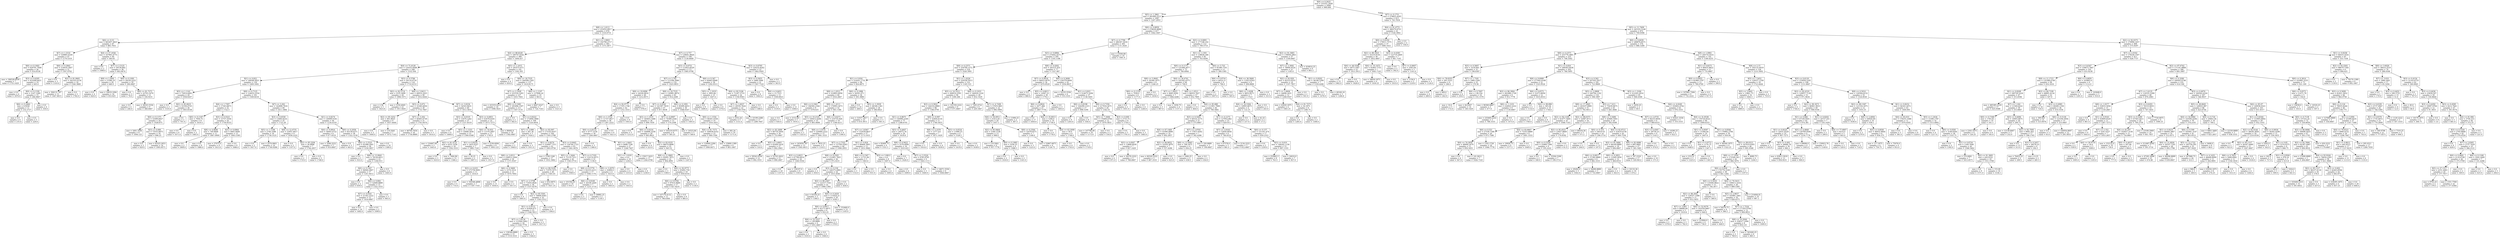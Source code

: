 digraph Tree {
node [shape=box] ;
0 [label="X[0] <= 0.2625\nmse = 333351.2928\nsamples = 2000\nvalue = 996.606"] ;
1 [label="X[5] <= 1.3961\nmse = 281069.2513\nsamples = 1087\nvalue = 1207.2953"] ;
0 -> 1 [labeldistance=2.5, labelangle=45, headlabel="True"] ;
2 [label="X[8] <= 1.4111\nmse = 255052.8917\nsamples = 670\nvalue = 1310.0731"] ;
1 -> 2 ;
3 [label="X[6] <= 0.53\nmse = 465407.3825\nsamples = 87\nvalue = 885.7931"] ;
2 -> 3 ;
4 [label="X[7] <= 1.5532\nmse = 530885.0149\nsamples = 47\nvalue = 1179.5319"] ;
3 -> 4 ;
5 [label="X[6] <= 0.1602\nmse = 629791.7648\nsamples = 26\nvalue = 914.6538"] ;
4 -> 5 ;
6 [label="mse = 196528.6939\nsamples = 7\nvalue = 1755.1429"] ;
5 -> 6 ;
7 [label="X[3] <= 0.6295\nmse = 433268.8421\nsamples = 19\nvalue = 605.0"] ;
5 -> 7 ;
8 [label="mse = 0.0\nsamples = 4\nvalue = 1876.0"] ;
7 -> 8 ;
9 [label="X[0] <= 0.1339\nmse = 3147.1289\nsamples = 15\nvalue = 266.0667"] ;
7 -> 9 ;
10 [label="X[6] <= 0.2842\nmse = 8.9256\nsamples = 11\nvalue = 232.2727"] ;
9 -> 10 ;
11 [label="mse = 0.0\nsamples = 6\nvalue = 235.0"] ;
10 -> 11 ;
12 [label="mse = 0.0\nsamples = 5\nvalue = 229.0"] ;
10 -> 12 ;
13 [label="mse = 0.0\nsamples = 4\nvalue = 359.0"] ;
9 -> 13 ;
14 [label="X[6] <= 0.2842\nmse = 214016.3447\nsamples = 21\nvalue = 1507.4762"] ;
4 -> 14 ;
15 [label="mse = 0.0\nsamples = 3\nvalue = 1310.0"] ;
14 -> 15 ;
16 [label="X[2] <= 81.9065\nmse = 242103.0154\nsamples = 18\nvalue = 1540.3889"] ;
14 -> 16 ;
17 [label="mse = 304131.787\nsamples = 13\nvalue = 1447.4615"] ;
16 -> 17 ;
18 [label="mse = 0.0\nsamples = 5\nvalue = 1782.0"] ;
16 -> 18 ;
19 [label="X[4] <= 57.1658\nmse = 167965.4775\nsamples = 40\nvalue = 540.65"] ;
3 -> 19 ;
20 [label="mse = 0.0\nsamples = 2\nvalue = 1998.0"] ;
19 -> 20 ;
21 [label="X[7] <= 2.5125\nmse = 59139.892\nsamples = 38\nvalue = 463.9474"] ;
19 -> 21 ;
22 [label="X[8] <= 1.0491\nmse = 15396.19\nsamples = 20\nvalue = 646.9"] ;
21 -> 22 ;
23 [label="mse = 0.0\nsamples = 4\nvalue = 620.0"] ;
22 -> 23 ;
24 [label="mse = 19019.1094\nsamples = 16\nvalue = 653.625"] ;
22 -> 24 ;
25 [label="X[0] <= 0.1091\nmse = 29230.2222\nsamples = 18\nvalue = 260.6667"] ;
21 -> 25 ;
26 [label="mse = 0.0\nsamples = 5\nvalue = 78.0"] ;
25 -> 26 ;
27 [label="X[4] <= 81.7273\nmse = 22703.1479\nsamples = 13\nvalue = 330.9231"] ;
25 -> 27 ;
28 [label="mse = 0.0\nsamples = 4\nvalue = 246.0"] ;
27 -> 28 ;
29 [label="mse = 28163.5556\nsamples = 9\nvalue = 368.6667"] ;
27 -> 29 ;
30 [label="X[1] <= 1.0003\nmse = 192790.2717\nsamples = 583\nvalue = 1373.3877"] ;
2 -> 30 ;
31 [label="X[4] <= 88.8228\nmse = 180747.6342\nsamples = 389\nvalue = 1494.437"] ;
30 -> 31 ;
32 [label="X[4] <= 71.6126\nmse = 124353.6048\nsamples = 248\nvalue = 1552.504"] ;
31 -> 32 ;
33 [label="X[1] <= 0.822\nmse = 148560.4021\nsamples = 130\nvalue = 1409.1692"] ;
32 -> 33 ;
34 [label="X[5] <= 1.1141\nmse = 75814.6492\nsamples = 29\nvalue = 1058.6207"] ;
33 -> 34 ;
35 [label="mse = 0.0\nsamples = 3\nvalue = 1535.0"] ;
34 -> 35 ;
36 [label="X[2] <= 85.8433\nmse = 55356.0725\nsamples = 26\nvalue = 1003.6538"] ;
34 -> 36 ;
37 [label="X[0] <= 0.1371\nmse = 51699.6927\nsamples = 24\nvalue = 1028.875"] ;
36 -> 37 ;
38 [label="mse = 1601.3594\nsamples = 8\nvalue = 1094.125"] ;
37 -> 38 ;
39 [label="X[3] <= 0.689\nmse = 73555.6875\nsamples = 16\nvalue = 996.25"] ;
37 -> 39 ;
40 [label="mse = 0.0\nsamples = 2\nvalue = 929.0"] ;
39 -> 40 ;
41 [label="mse = 83325.2653\nsamples = 14\nvalue = 1005.8571"] ;
39 -> 41 ;
42 [label="mse = 0.0\nsamples = 2\nvalue = 701.0"] ;
36 -> 42 ;
43 [label="X[8] <= 6.7125\nmse = 124033.2554\nsamples = 101\nvalue = 1509.8218"] ;
33 -> 43 ;
44 [label="X[4] <= 1.7397\nmse = 17343.6875\nsamples = 32\nvalue = 1722.5"] ;
43 -> 44 ;
45 [label="X[0] <= 0.1187\nmse = 7956.75\nsamples = 8\nvalue = 1619.5"] ;
44 -> 45 ;
46 [label="mse = 0.0\nsamples = 6\nvalue = 1671.0"] ;
45 -> 46 ;
47 [label="mse = 0.0\nsamples = 2\nvalue = 1465.0"] ;
45 -> 47 ;
48 [label="X[3] <= 0.5523\nmse = 15757.5556\nsamples = 24\nvalue = 1756.8333"] ;
44 -> 48 ;
49 [label="X[8] <= 4.8696\nmse = 749.9008\nsamples = 11\nvalue = 1867.0909"] ;
48 -> 49 ;
50 [label="mse = 0.0\nsamples = 2\nvalue = 1809.0"] ;
49 -> 50 ;
51 [label="mse = 0.0\nsamples = 9\nvalue = 1880.0"] ;
49 -> 51 ;
52 [label="X[3] <= 0.6964\nmse = 9465.9408\nsamples = 13\nvalue = 1663.5385"] ;
48 -> 52 ;
53 [label="mse = 27075.0\nsamples = 4\nvalue = 1613.0"] ;
52 -> 53 ;
54 [label="mse = 0.0\nsamples = 9\nvalue = 1686.0"] ;
52 -> 54 ;
55 [label="X[7] <= 3.202\nmse = 142806.7616\nsamples = 69\nvalue = 1411.1884"] ;
43 -> 55 ;
56 [label="X[3] <= 0.6558\nmse = 13406.9216\nsamples = 25\nvalue = 1722.28"] ;
55 -> 56 ;
57 [label="X[5] <= 1.1198\nmse = 2744.3398\nsamples = 16\nvalue = 1758.3125"] ;
56 -> 57 ;
58 [label="mse = 0.0\nsamples = 2\nvalue = 1817.0"] ;
57 -> 58 ;
59 [label="mse = 2574.0663\nsamples = 14\nvalue = 1749.9286"] ;
57 -> 59 ;
60 [label="X[8] <= 12.4735\nmse = 25951.0617\nsamples = 9\nvalue = 1658.2222"] ;
56 -> 60 ;
61 [label="mse = 0.0\nsamples = 2\nvalue = 1357.0"] ;
60 -> 61 ;
62 [label="X[2] <= 85.2204\nmse = 34.4898\nsamples = 7\nvalue = 1744.2857"] ;
60 -> 62 ;
63 [label="mse = 0.0\nsamples = 2\nvalue = 1735.0"] ;
62 -> 63 ;
64 [label="mse = 0.0\nsamples = 5\nvalue = 1748.0"] ;
62 -> 64 ;
65 [label="X[1] <= 0.8274\nmse = 130099.0181\nsamples = 44\nvalue = 1234.4318"] ;
55 -> 65 ;
66 [label="X[4] <= 9.0816\nmse = 56003.4722\nsamples = 6\nvalue = 677.8333"] ;
65 -> 66 ;
67 [label="mse = 3584.2222\nsamples = 3\nvalue = 910.6667"] ;
66 -> 67 ;
68 [label="mse = 0.0\nsamples = 3\nvalue = 445.0"] ;
66 -> 68 ;
69 [label="X[0] <= 0.2058\nmse = 85158.6371\nsamples = 38\nvalue = 1322.3158"] ;
65 -> 69 ;
70 [label="X[4] <= 5.5525\nmse = 83388.2041\nsamples = 28\nvalue = 1230.2857"] ;
69 -> 70 ;
71 [label="mse = 0.0\nsamples = 5\nvalue = 933.0"] ;
70 -> 71 ;
72 [label="X[8] <= 13.9941\nmse = 78126.6011\nsamples = 23\nvalue = 1294.913"] ;
70 -> 72 ;
73 [label="X[0] <= 0.1567\nmse = 94944.2907\nsamples = 17\nvalue = 1241.9412"] ;
72 -> 73 ;
74 [label="mse = 0.0\nsamples = 2\nvalue = 639.0"] ;
73 -> 74 ;
75 [label="X[6] <= 0.804\nmse = 52668.8889\nsamples = 15\nvalue = 1322.3333"] ;
73 -> 75 ;
76 [label="X[7] <= 4.0541\nmse = 21342.2222\nsamples = 12\nvalue = 1416.6667"] ;
75 -> 76 ;
77 [label="mse = 0.0\nsamples = 10\nvalue = 1482.0"] ;
76 -> 77 ;
78 [label="mse = 0.0\nsamples = 2\nvalue = 1090.0"] ;
76 -> 78 ;
79 [label="mse = 0.0\nsamples = 3\nvalue = 945.0"] ;
75 -> 79 ;
80 [label="mse = 0.0\nsamples = 6\nvalue = 1445.0"] ;
72 -> 80 ;
81 [label="mse = 0.0\nsamples = 10\nvalue = 1580.0"] ;
69 -> 81 ;
82 [label="X[3] <= 0.5796\nmse = 50114.9716\nsamples = 118\nvalue = 1710.4153"] ;
32 -> 82 ;
83 [label="X[2] <= 82.5714\nmse = 5535.3099\nsamples = 28\nvalue = 1896.1071"] ;
82 -> 83 ;
84 [label="mse = 2.56\nsamples = 5\nvalue = 1823.8"] ;
83 -> 84 ;
85 [label="mse = 5354.4045\nsamples = 23\nvalue = 1911.8261"] ;
83 -> 85 ;
86 [label="X[8] <= 3.9413\nmse = 49919.1625\nsamples = 90\nvalue = 1652.6444"] ;
82 -> 86 ;
87 [label="X[3] <= 0.672\nmse = 31040.4456\nsamples = 30\nvalue = 1732.7667"] ;
86 -> 87 ;
88 [label="X[2] <= 85.3252\nmse = 901.8025\nsamples = 9\nvalue = 1657.4444"] ;
87 -> 88 ;
89 [label="mse = 0.0\nsamples = 2\nvalue = 1604.0"] ;
88 -> 89 ;
90 [label="mse = 110.2041\nsamples = 7\nvalue = 1672.7143"] ;
88 -> 90 ;
91 [label="X[7] <= 3.202\nmse = 40483.4739\nsamples = 21\nvalue = 1765.0476"] ;
87 -> 91 ;
92 [label="mse = 46764.7654\nsamples = 18\nvalue = 1756.8889"] ;
91 -> 92 ;
93 [label="mse = 0.0\nsamples = 3\nvalue = 1814.0"] ;
91 -> 93 ;
94 [label="X[7] <= 3.0234\nmse = 54543.8431\nsamples = 60\nvalue = 1612.5833"] ;
86 -> 94 ;
95 [label="X[3] <= 0.6319\nmse = 33470.1262\nsamples = 27\nvalue = 1537.8519"] ;
94 -> 95 ;
96 [label="mse = 0.0\nsamples = 4\nvalue = 1408.0"] ;
95 -> 96 ;
97 [label="X[5] <= 1.1333\nmse = 35848.5936\nsamples = 23\nvalue = 1560.4348"] ;
95 -> 97 ;
98 [label="mse = 124467.84\nsamples = 5\nvalue = 1445.6"] ;
97 -> 98 ;
99 [label="X[2] <= 81.4723\nmse = 6551.5556\nsamples = 18\nvalue = 1592.3333"] ;
97 -> 99 ;
100 [label="mse = 0.0\nsamples = 3\nvalue = 1633.0"] ;
99 -> 100 ;
101 [label="mse = 7464.96\nsamples = 15\nvalue = 1584.2"] ;
99 -> 101 ;
102 [label="X[3] <= 0.6851\nmse = 63478.0165\nsamples = 33\nvalue = 1673.7273"] ;
94 -> 102 ;
103 [label="X[4] <= 74.932\nmse = 11570.2667\nsamples = 15\nvalue = 1783.0"] ;
102 -> 103 ;
104 [label="X[1] <= 0.8216\nmse = 2455.6327\nsamples = 7\nvalue = 1885.7143"] ;
103 -> 104 ;
105 [label="mse = 30.25\nsamples = 2\nvalue = 1807.5"] ;
104 -> 105 ;
106 [label="mse = 0.0\nsamples = 5\nvalue = 1917.0"] ;
104 -> 106 ;
107 [label="mse = 2236.6094\nsamples = 8\nvalue = 1693.125"] ;
103 -> 107 ;
108 [label="mse = 88492.0\nsamples = 18\nvalue = 1582.6667"] ;
102 -> 108 ;
109 [label="X[5] <= 1.1015\nmse = 263575.673\nsamples = 141\nvalue = 1392.305"] ;
31 -> 109 ;
110 [label="mse = 0.0\nsamples = 4\nvalue = 450.0"] ;
109 -> 110 ;
111 [label="X[8] <= 18.7535\nmse = 244589.1565\nsamples = 137\nvalue = 1419.8175"] ;
109 -> 111 ;
112 [label="X[7] <= 2.1928\nmse = 235318.1293\nsamples = 127\nvalue = 1455.7402"] ;
111 -> 112 ;
113 [label="mse = 433353.6211\nsamples = 16\nvalue = 1096.5625"] ;
112 -> 113 ;
114 [label="X[6] <= 0.1681\nmse = 185496.1597\nsamples = 111\nvalue = 1507.5135"] ;
112 -> 114 ;
115 [label="mse = 0.0\nsamples = 2\nvalue = 582.0"] ;
114 -> 115 ;
116 [label="X[1] <= 0.8222\nmse = 172894.3968\nsamples = 109\nvalue = 1524.4954"] ;
114 -> 116 ;
117 [label="X[7] <= 2.898\nmse = 261.36\nsamples = 5\nvalue = 1924.2"] ;
116 -> 117 ;
118 [label="mse = 0.0\nsamples = 2\nvalue = 1944.0"] ;
117 -> 118 ;
119 [label="mse = 0.0\nsamples = 3\nvalue = 1911.0"] ;
117 -> 119 ;
120 [label="X[2] <= 82.097\nmse = 173143.8357\nsamples = 104\nvalue = 1505.2788"] ;
116 -> 120 ;
121 [label="X[1] <= 0.8274\nmse = 216067.7311\nsamples = 41\nvalue = 1603.9756"] ;
120 -> 121 ;
122 [label="X[8] <= 2.6511\nmse = 236612.3264\nsamples = 24\nvalue = 1371.9167"] ;
121 -> 122 ;
123 [label="X[3] <= 0.619\nmse = 275756.9091\nsamples = 11\nvalue = 1014.0"] ;
122 -> 123 ;
124 [label="mse = 0.0\nsamples = 4\nvalue = 710.0"] ;
123 -> 124 ;
125 [label="mse = 350346.4898\nsamples = 7\nvalue = 1187.7143"] ;
123 -> 125 ;
126 [label="X[6] <= 0.5669\nmse = 3374.3314\nsamples = 13\nvalue = 1674.7692"] ;
122 -> 126 ;
127 [label="mse = 0.0\nsamples = 11\nvalue = 1650.0"] ;
126 -> 127 ;
128 [label="mse = 0.0\nsamples = 2\nvalue = 1811.0"] ;
126 -> 128 ;
129 [label="mse = 3708.1246\nsamples = 17\nvalue = 1931.5882"] ;
121 -> 129 ;
130 [label="X[3] <= 0.6445\nmse = 134744.1723\nsamples = 63\nvalue = 1441.0476"] ;
120 -> 130 ;
131 [label="X[5] <= 1.2444\nmse = 75110.7211\nsamples = 42\nvalue = 1583.5714"] ;
130 -> 131 ;
132 [label="X[2] <= 89.5229\nmse = 71970.1475\nsamples = 40\nvalue = 1565.45"] ;
131 -> 132 ;
133 [label="X[7] <= 2.5798\nmse = 71816.0826\nsamples = 36\nvalue = 1537.0278"] ;
132 -> 133 ;
134 [label="mse = 0.0\nsamples = 4\nvalue = 1805.0"] ;
133 -> 134 ;
135 [label="X[2] <= 85.5501\nmse = 70694.9365\nsamples = 32\nvalue = 1503.5312"] ;
133 -> 135 ;
136 [label="X[1] <= 0.9115\nmse = 91826.673\nsamples = 23\nvalue = 1546.3913"] ;
135 -> 136 ;
137 [label="X[7] <= 3.8134\nmse = 115564.5062\nsamples = 18\nvalue = 1526.7778"] ;
136 -> 137 ;
138 [label="mse = 138344.8889\nsamples = 15\nvalue = 1519.3333"] ;
137 -> 138 ;
139 [label="mse = 0.0\nsamples = 3\nvalue = 1564.0"] ;
137 -> 139 ;
140 [label="mse = 0.0\nsamples = 5\nvalue = 1617.0"] ;
136 -> 140 ;
141 [label="mse = 0.0\nsamples = 9\nvalue = 1394.0"] ;
135 -> 141 ;
142 [label="mse = 652.6875\nsamples = 4\nvalue = 1821.25"] ;
132 -> 142 ;
143 [label="mse = 0.0\nsamples = 2\nvalue = 1946.0"] ;
131 -> 143 ;
144 [label="X[7] <= 4.7193\nmse = 132132.8571\nsamples = 21\nvalue = 1156.0"] ;
130 -> 144 ;
145 [label="X[8] <= 9.5776\nmse = 92210.2215\nsamples = 17\nvalue = 1046.1176"] ;
144 -> 145 ;
146 [label="mse = 101592.81\nsamples = 10\nvalue = 916.3"] ;
145 -> 146 ;
147 [label="X[6] <= 0.8168\nmse = 20338.2449\nsamples = 7\nvalue = 1231.5714"] ;
145 -> 147 ;
148 [label="mse = 0.0\nsamples = 5\nvalue = 1272.0"] ;
147 -> 148 ;
149 [label="mse = 56882.25\nsamples = 2\nvalue = 1130.5"] ;
147 -> 149 ;
150 [label="X[8] <= 3.2079\nmse = 32400.0\nsamples = 4\nvalue = 1623.0"] ;
144 -> 150 ;
151 [label="mse = 0.0\nsamples = 2\nvalue = 1803.0"] ;
150 -> 151 ;
152 [label="mse = 0.0\nsamples = 2\nvalue = 1443.0"] ;
150 -> 152 ;
153 [label="X[6] <= 1.1197\nmse = 137808.24\nsamples = 10\nvalue = 963.6"] ;
111 -> 153 ;
154 [label="mse = 6647.6327\nsamples = 7\nvalue = 724.7143"] ;
153 -> 154 ;
155 [label="mse = 0.0\nsamples = 3\nvalue = 1521.0"] ;
153 -> 155 ;
156 [label="X[7] <= 4.757\nmse = 128641.8826\nsamples = 194\nvalue = 1130.6649"] ;
30 -> 156 ;
157 [label="X[3] <= 0.6751\nmse = 112923.8529\nsamples = 171\nvalue = 1085.9708"] ;
156 -> 157 ;
158 [label="X[7] <= 2.792\nmse = 112168.3946\nsamples = 132\nvalue = 1025.0833"] ;
157 -> 158 ;
159 [label="X[8] <= 19.0096\nmse = 24226.0816\nsamples = 49\nvalue = 1212.8571"] ;
158 -> 159 ;
160 [label="X[4] <= 92.9775\nmse = 17355.1746\nsamples = 42\nvalue = 1252.3333"] ;
159 -> 160 ;
161 [label="X[6] <= 1.1554\nmse = 11727.0617\nsamples = 36\nvalue = 1287.2222"] ;
160 -> 161 ;
162 [label="X[6] <= 0.8116\nmse = 9777.3156\nsamples = 30\nvalue = 1260.4667"] ;
161 -> 162 ;
163 [label="mse = 0.0\nsamples = 3\nvalue = 1366.0"] ;
162 -> 163 ;
164 [label="X[1] <= 1.0443\nmse = 9488.7106\nsamples = 27\nvalue = 1248.7407"] ;
162 -> 164 ;
165 [label="X[1] <= 1.0193\nmse = 6.0\nsamples = 10\nvalue = 1256.0"] ;
164 -> 165 ;
166 [label="mse = 0.0\nsamples = 4\nvalue = 1253.0"] ;
165 -> 166 ;
167 [label="mse = 0.0\nsamples = 6\nvalue = 1258.0"] ;
165 -> 167 ;
168 [label="mse = 15017.5433\nsamples = 17\nvalue = 1244.4706"] ;
164 -> 168 ;
169 [label="mse = 0.0\nsamples = 6\nvalue = 1421.0"] ;
161 -> 169 ;
170 [label="mse = 0.0\nsamples = 6\nvalue = 1043.0"] ;
160 -> 170 ;
171 [label="mse = 0.0\nsamples = 7\nvalue = 976.0"] ;
159 -> 171 ;
172 [label="X[8] <= 18.7535\nmse = 130981.8874\nsamples = 83\nvalue = 914.2289"] ;
158 -> 172 ;
173 [label="X[7] <= 4.0541\nmse = 141587.7619\nsamples = 47\nvalue = 811.0638"] ;
172 -> 173 ;
174 [label="X[5] <= 1.1019\nmse = 140403.1488\nsamples = 34\nvalue = 899.7059"] ;
173 -> 174 ;
175 [label="mse = 0.0\nsamples = 5\nvalue = 1212.0"] ;
174 -> 175 ;
176 [label="X[6] <= 0.6216\nmse = 144896.3258\nsamples = 29\nvalue = 845.8621"] ;
174 -> 176 ;
177 [label="mse = 0.0\nsamples = 4\nvalue = 223.0"] ;
176 -> 177 ;
178 [label="X[2] <= 83.0335\nmse = 96074.8896\nsamples = 25\nvalue = 945.52"] ;
176 -> 178 ;
179 [label="X[8] <= 11.9965\nmse = 95091.7872\nsamples = 22\nvalue = 904.4091"] ;
178 -> 179 ;
180 [label="mse = 0.0\nsamples = 3\nvalue = 1188.0"] ;
179 -> 180 ;
181 [label="X[4] <= 92.9775\nmse = 95402.759\nsamples = 19\nvalue = 859.6316"] ;
179 -> 181 ;
182 [label="X[6] <= 0.9784\nmse = 97014.9689\nsamples = 17\nvalue = 827.8235"] ;
181 -> 182 ;
183 [label="mse = 147176.4132\nsamples = 11\nvalue = 796.6364"] ;
182 -> 183 ;
184 [label="mse = 0.0\nsamples = 6\nvalue = 885.0"] ;
182 -> 184 ;
185 [label="mse = 0.0\nsamples = 2\nvalue = 1130.0"] ;
181 -> 185 ;
186 [label="mse = 0.0\nsamples = 3\nvalue = 1247.0"] ;
178 -> 186 ;
187 [label="X[7] <= 4.6997\nmse = 70389.2544\nsamples = 13\nvalue = 579.2308"] ;
173 -> 187 ;
188 [label="mse = 105210.9375\nsamples = 8\nvalue = 585.25"] ;
187 -> 188 ;
189 [label="mse = 14523.84\nsamples = 5\nvalue = 569.6"] ;
187 -> 189 ;
190 [label="X[0] <= 0.1091\nmse = 85099.4653\nsamples = 36\nvalue = 1048.9167"] ;
172 -> 190 ;
191 [label="mse = 0.0\nsamples = 3\nvalue = 1405.0"] ;
190 -> 191 ;
192 [label="X[6] <= 1.1554\nmse = 80261.0358\nsamples = 33\nvalue = 1016.5455"] ;
190 -> 192 ;
193 [label="X[4] <= 81.7273\nmse = 100036.6352\nsamples = 23\nvalue = 949.1304"] ;
192 -> 193 ;
194 [label="mse = 116064.2284\nsamples = 17\nvalue = 1000.6471"] ;
193 -> 194 ;
195 [label="mse = 25800.1389\nsamples = 6\nvalue = 803.1667"] ;
193 -> 195 ;
196 [label="mse = 282.24\nsamples = 10\nvalue = 1171.6"] ;
192 -> 196 ;
197 [label="X[6] <= 0.347\nmse = 60463.8948\nsamples = 39\nvalue = 1292.0513"] ;
157 -> 197 ;
198 [label="X[5] <= 1.1019\nmse = 3993.84\nsamples = 15\nvalue = 1447.4"] ;
197 -> 198 ;
199 [label="mse = 0.0\nsamples = 9\nvalue = 1499.0"] ;
198 -> 199 ;
200 [label="mse = 0.0\nsamples = 6\nvalue = 1370.0"] ;
198 -> 200 ;
201 [label="X[4] <= 82.5106\nmse = 71247.3733\nsamples = 24\nvalue = 1194.9583"] ;
197 -> 201 ;
202 [label="X[7] <= 1.6037\nmse = 29550.7624\nsamples = 22\nvalue = 1258.3182"] ;
201 -> 202 ;
203 [label="mse = 2352.24\nsamples = 5\nvalue = 1151.4"] ;
202 -> 203 ;
204 [label="mse = 33199.2388\nsamples = 17\nvalue = 1289.7647"] ;
202 -> 204 ;
205 [label="mse = 0.0\nsamples = 2\nvalue = 498.0"] ;
201 -> 205 ;
206 [label="X[3] <= 0.6795\nmse = 120232.8242\nsamples = 23\nvalue = 1462.9565"] ;
156 -> 206 ;
207 [label="X[3] <= 0.5655\nmse = 5480.3946\nsamples = 21\nvalue = 1567.7143"] ;
206 -> 207 ;
208 [label="mse = 0.0\nsamples = 8\nvalue = 1662.0"] ;
207 -> 208 ;
209 [label="X[6] <= 0.6451\nmse = 15.7515\nsamples = 13\nvalue = 1509.6923"] ;
207 -> 209 ;
210 [label="mse = 0.0\nsamples = 2\nvalue = 1519.0"] ;
209 -> 210 ;
211 [label="mse = 0.0\nsamples = 11\nvalue = 1508.0"] ;
209 -> 211 ;
212 [label="mse = 0.0\nsamples = 2\nvalue = 363.0"] ;
206 -> 212 ;
213 [label="X[6] <= 0.8859\nmse = 278628.4898\nsamples = 417\nvalue = 1042.1607"] ;
1 -> 213 ;
214 [label="X[7] <= 4.7796\nmse = 286347.5018\nsamples = 305\nvalue = 1131.2426"] ;
213 -> 214 ;
215 [label="X[3] <= 0.6884\nmse = 274442.4571\nsamples = 295\nvalue = 1105.1186"] ;
214 -> 215 ;
216 [label="X[8] <= 4.2571\nmse = 254700.1572\nsamples = 218\nvalue = 1026.3991"] ;
215 -> 216 ;
217 [label="X[1] <= 0.824\nmse = 214201.1732\nsamples = 96\nvalue = 824.6875"] ;
216 -> 217 ;
218 [label="X[8] <= 1.0511\nmse = 210893.6956\nsamples = 60\nvalue = 1016.2667"] ;
217 -> 218 ;
219 [label="X[6] <= 0.1943\nmse = 184582.2344\nsamples = 8\nvalue = 1478.625"] ;
218 -> 219 ;
220 [label="mse = 0.0\nsamples = 3\nvalue = 926.0"] ;
219 -> 220 ;
221 [label="mse = 2152.96\nsamples = 5\nvalue = 1810.2"] ;
219 -> 221 ;
222 [label="X[8] <= 1.4111\nmse = 176993.3473\nsamples = 52\nvalue = 945.1346"] ;
218 -> 222 ;
223 [label="X[5] <= 10.2145\nmse = 100412.4206\nsamples = 33\nvalue = 805.0606"] ;
222 -> 223 ;
224 [label="X[2] <= 82.2699\nmse = 80716.5956\nsamples = 30\nvalue = 753.0667"] ;
223 -> 224 ;
225 [label="mse = 0.0\nsamples = 3\nvalue = 310.0"] ;
224 -> 225 ;
226 [label="X[5] <= 2.4003\nmse = 65449.5418\nsamples = 27\nvalue = 802.2963"] ;
224 -> 226 ;
227 [label="mse = 59542.0556\nsamples = 12\nvalue = 692.3333"] ;
226 -> 227 ;
228 [label="mse = 52763.2622\nsamples = 15\nvalue = 890.2667"] ;
226 -> 228 ;
229 [label="mse = 0.0\nsamples = 3\nvalue = 1325.0"] ;
223 -> 229 ;
230 [label="X[6] <= 0.6271\nmse = 216735.928\nsamples = 19\nvalue = 1188.4211"] ;
222 -> 230 ;
231 [label="X[8] <= 3.3576\nmse = 220060.2222\nsamples = 15\nvalue = 1081.3333"] ;
230 -> 231 ;
232 [label="mse = 243059.787\nsamples = 13\nvalue = 1045.4615"] ;
231 -> 232 ;
233 [label="mse = 7832.25\nsamples = 2\nvalue = 1314.5"] ;
231 -> 233 ;
234 [label="mse = 0.0\nsamples = 4\nvalue = 1590.0"] ;
230 -> 234 ;
235 [label="X[6] <= 0.1886\nmse = 56591.071\nsamples = 36\nvalue = 505.3889"] ;
217 -> 235 ;
236 [label="mse = 0.0\nsamples = 10\nvalue = 268.0"] ;
235 -> 236 ;
237 [label="X[5] <= 3.3939\nmse = 48346.1361\nsamples = 26\nvalue = 596.6923"] ;
235 -> 237 ;
238 [label="mse = 51937.2817\nsamples = 23\nvalue = 614.3913"] ;
237 -> 238 ;
239 [label="mse = 0.0\nsamples = 3\nvalue = 461.0"] ;
237 -> 239 ;
240 [label="X[1] <= 1.0226\nmse = 229358.5013\nsamples = 122\nvalue = 1185.123"] ;
216 -> 240 ;
241 [label="X[5] <= 14.3312\nmse = 206014.2591\nsamples = 94\nvalue = 1290.266"] ;
240 -> 241 ;
242 [label="X[3] <= 0.5822\nmse = 164332.6869\nsamples = 88\nvalue = 1346.0795"] ;
241 -> 242 ;
243 [label="X[1] <= 0.8675\nmse = 156996.2169\nsamples = 77\nvalue = 1288.8701"] ;
242 -> 243 ;
244 [label="X[7] <= 3.8367\nmse = 152039.8837\nsamples = 57\nvalue = 1173.1053"] ;
243 -> 244 ;
245 [label="X[7] <= 2.7322\nmse = 137505.0263\nsamples = 44\nvalue = 1090.2955"] ;
244 -> 245 ;
246 [label="X[3] <= 0.4815\nmse = 67796.6914\nsamples = 18\nvalue = 1260.5556"] ;
245 -> 246 ;
247 [label="mse = 0.0\nsamples = 10\nvalue = 1337.0"] ;
246 -> 247 ;
248 [label="mse = 136107.0\nsamples = 8\nvalue = 1165.0"] ;
246 -> 248 ;
249 [label="X[8] <= 8.2505\nmse = 151801.7825\nsamples = 26\nvalue = 972.4231"] ;
245 -> 249 ;
250 [label="mse = 0.0\nsamples = 2\nvalue = 456.0"] ;
249 -> 250 ;
251 [label="X[3] <= 0.536\nmse = 140375.4983\nsamples = 24\nvalue = 1015.4583"] ;
249 -> 251 ;
252 [label="X[2] <= 80.2567\nmse = 122317.7541\nsamples = 22\nvalue = 1066.1364"] ;
251 -> 252 ;
253 [label="mse = 93330.25\nsamples = 2\nvalue = 1364.5"] ;
252 -> 253 ;
254 [label="X[0] <= 0.2429\nmse = 115424.21\nsamples = 20\nvalue = 1036.3"] ;
252 -> 254 ;
255 [label="X[6] <= 0.6917\nmse = 42171.6875\nsamples = 8\nvalue = 933.25"] ;
254 -> 255 ;
256 [label="X[4] <= 52.3327\nmse = 138.8889\nsamples = 6\nvalue = 1051.6667"] ;
255 -> 256 ;
257 [label="mse = 0.0\nsamples = 2\nvalue = 1035.0"] ;
256 -> 257 ;
258 [label="mse = 0.0\nsamples = 4\nvalue = 1060.0"] ;
256 -> 258 ;
259 [label="mse = 0.0\nsamples = 2\nvalue = 578.0"] ;
255 -> 259 ;
260 [label="mse = 152460.0\nsamples = 12\nvalue = 1105.0"] ;
254 -> 260 ;
261 [label="mse = 0.0\nsamples = 2\nvalue = 458.0"] ;
251 -> 261 ;
262 [label="X[1] <= 0.824\nmse = 99468.3905\nsamples = 13\nvalue = 1453.3846"] ;
244 -> 262 ;
263 [label="X[0] <= 0.1567\nmse = 11721.84\nsamples = 5\nvalue = 1063.6"] ;
262 -> 263 ;
264 [label="mse = 0.0\nsamples = 3\nvalue = 1152.0"] ;
263 -> 264 ;
265 [label="mse = 0.0\nsamples = 2\nvalue = 931.0"] ;
263 -> 265 ;
266 [label="X[5] <= 3.9812\nmse = 4.0\nsamples = 8\nvalue = 1697.0"] ;
262 -> 266 ;
267 [label="mse = 0.0\nsamples = 4\nvalue = 1695.0"] ;
266 -> 267 ;
268 [label="mse = 0.0\nsamples = 4\nvalue = 1699.0"] ;
266 -> 268 ;
269 [label="X[3] <= 0.4407\nmse = 24073.76\nsamples = 20\nvalue = 1618.8"] ;
243 -> 269 ;
270 [label="mse = 92400.75\nsamples = 4\nvalue = 1551.5"] ;
269 -> 270 ;
271 [label="X[8] <= 6.9422\nmse = 5576.6094\nsamples = 16\nvalue = 1635.625"] ;
269 -> 271 ;
272 [label="mse = 0.0\nsamples = 7\nvalue = 1626.0"] ;
271 -> 272 ;
273 [label="X[7] <= 3.5524\nmse = 9785.8765\nsamples = 9\nvalue = 1643.1111"] ;
271 -> 273 ;
274 [label="mse = 0.0\nsamples = 3\nvalue = 1640.0"] ;
273 -> 274 ;
275 [label="mse = 14671.5556\nsamples = 6\nvalue = 1644.6667"] ;
273 -> 275 ;
276 [label="X[8] <= 8.997\nmse = 32404.6116\nsamples = 11\nvalue = 1746.5455"] ;
242 -> 276 ;
277 [label="X[8] <= 5.3379\nmse = 1377.551\nsamples = 7\nvalue = 1871.1429"] ;
276 -> 277 ;
278 [label="mse = 0.0\nsamples = 3\nvalue = 1914.0"] ;
277 -> 278 ;
279 [label="mse = 0.0\nsamples = 4\nvalue = 1839.0"] ;
277 -> 279 ;
280 [label="X[3] <= 0.6524\nmse = 11990.25\nsamples = 4\nvalue = 1528.5"] ;
276 -> 280 ;
281 [label="mse = 0.0\nsamples = 2\nvalue = 1419.0"] ;
280 -> 281 ;
282 [label="mse = 0.0\nsamples = 2\nvalue = 1638.0"] ;
280 -> 282 ;
283 [label="mse = 101550.2222\nsamples = 6\nvalue = 471.6667"] ;
241 -> 283 ;
284 [label="X[6] <= 0.1033\nmse = 146020.1224\nsamples = 28\nvalue = 832.1429"] ;
240 -> 284 ;
285 [label="mse = 7283.4722\nsamples = 6\nvalue = 229.1667"] ;
284 -> 285 ;
286 [label="X[7] <= 4.7208\nmse = 57655.969\nsamples = 22\nvalue = 996.5909"] ;
284 -> 286 ;
287 [label="X[4] <= 56.0911\nmse = 21413.45\nsamples = 20\nvalue = 1057.5"] ;
286 -> 287 ;
288 [label="X[2] <= 85.9464\nmse = 5340.1538\nsamples = 13\nvalue = 998.0"] ;
287 -> 288 ;
289 [label="mse = 119.5062\nsamples = 9\nvalue = 957.7778"] ;
288 -> 289 ;
290 [label="X[0] <= 0.1885\nmse = 5256.25\nsamples = 4\nvalue = 1088.5"] ;
288 -> 290 ;
291 [label="mse = 0.0\nsamples = 2\nvalue = 1016.0"] ;
290 -> 291 ;
292 [label="mse = 0.0\nsamples = 2\nvalue = 1161.0"] ;
290 -> 292 ;
293 [label="X[8] <= 6.2564\nmse = 32478.8571\nsamples = 7\nvalue = 1168.0"] ;
287 -> 293 ;
294 [label="mse = 0.0\nsamples = 3\nvalue = 1223.0"] ;
293 -> 294 ;
295 [label="mse = 52867.6875\nsamples = 4\nvalue = 1126.75"] ;
293 -> 295 ;
296 [label="mse = 11990.25\nsamples = 2\nvalue = 387.5"] ;
286 -> 296 ;
297 [label="X[8] <= 4.4262\nmse = 263121.831\nsamples = 77\nvalue = 1327.987"] ;
215 -> 297 ;
298 [label="X[7] <= 0.9018\nmse = 94023.0078\nsamples = 34\nvalue = 1670.8529"] ;
297 -> 298 ;
299 [label="mse = 0.0\nsamples = 4\nvalue = 880.0"] ;
298 -> 299 ;
300 [label="X[5] <= 4.6613\nmse = 12047.21\nsamples = 30\nvalue = 1776.3"] ;
298 -> 300 ;
301 [label="X[6] <= 0.0824\nmse = 3477.284\nsamples = 27\nvalue = 1807.7778"] ;
300 -> 301 ;
302 [label="mse = 0.0\nsamples = 17\nvalue = 1850.0"] ;
301 -> 302 ;
303 [label="X[4] <= 35.8013\nmse = 1206.0\nsamples = 10\nvalue = 1736.0"] ;
301 -> 303 ;
304 [label="mse = 0.0\nsamples = 4\nvalue = 1778.0"] ;
303 -> 304 ;
305 [label="X[4] <= 63.2008\nmse = 50.0\nsamples = 6\nvalue = 1708.0"] ;
303 -> 305 ;
306 [label="mse = 0.0\nsamples = 4\nvalue = 1703.0"] ;
305 -> 306 ;
307 [label="mse = 0.0\nsamples = 2\nvalue = 1718.0"] ;
305 -> 307 ;
308 [label="mse = 0.0\nsamples = 3\nvalue = 1493.0"] ;
300 -> 308 ;
309 [label="X[6] <= 0.3699\nmse = 230378.8004\nsamples = 43\nvalue = 1056.8837"] ;
297 -> 309 ;
310 [label="mse = 32535.5556\nsamples = 6\nvalue = 553.3333"] ;
309 -> 310 ;
311 [label="X[1] <= 0.823\nmse = 214675.3294\nsamples = 37\nvalue = 1138.5405"] ;
309 -> 311 ;
312 [label="X[6] <= 0.8198\nmse = 104290.1315\nsamples = 17\nvalue = 898.5294"] ;
311 -> 312 ;
313 [label="mse = 0.0\nsamples = 9\nvalue = 1203.0"] ;
312 -> 313 ;
314 [label="mse = 0.0\nsamples = 8\nvalue = 556.0"] ;
312 -> 314 ;
315 [label="X[6] <= 0.7356\nmse = 217918.3475\nsamples = 20\nvalue = 1342.55"] ;
311 -> 315 ;
316 [label="X[5] <= 7.3406\nmse = 176460.0764\nsamples = 12\nvalue = 1070.5833"] ;
315 -> 316 ;
317 [label="mse = 147706.09\nsamples = 10\nvalue = 1173.9"] ;
316 -> 317 ;
318 [label="mse = 0.0\nsamples = 2\nvalue = 554.0"] ;
316 -> 318 ;
319 [label="X[3] <= 0.695\nmse = 2733.75\nsamples = 8\nvalue = 1750.5"] ;
315 -> 319 ;
320 [label="mse = 0.0\nsamples = 5\nvalue = 1791.0"] ;
319 -> 320 ;
321 [label="mse = 0.0\nsamples = 3\nvalue = 1683.0"] ;
319 -> 321 ;
322 [label="mse = 23500.89\nsamples = 10\nvalue = 1901.9"] ;
214 -> 322 ;
323 [label="X[3] <= 0.6891\nmse = 177148.102\nsamples = 112\nvalue = 799.5714"] ;
213 -> 323 ;
324 [label="X[1] <= 1.1301\nmse = 138628.348\nsamples = 85\nvalue = 703.9294"] ;
323 -> 324 ;
325 [label="X[0] <= 0.1175\nmse = 125368.2677\nsamples = 72\nvalue = 760.6944"] ;
324 -> 325 ;
326 [label="X[8] <= 5.9045\nmse = 20340.1875\nsamples = 8\nvalue = 1246.25"] ;
325 -> 326 ;
327 [label="X[0] <= 0.1154\nmse = 7938.0\nsamples = 6\nvalue = 1177.0"] ;
326 -> 327 ;
328 [label="mse = 0.0\nsamples = 2\nvalue = 1051.0"] ;
327 -> 328 ;
329 [label="mse = 0.0\nsamples = 4\nvalue = 1240.0"] ;
327 -> 329 ;
330 [label="mse = 0.0\nsamples = 2\nvalue = 1454.0"] ;
326 -> 330 ;
331 [label="X[4] <= 34.4741\nmse = 105342.4375\nsamples = 64\nvalue = 700.0"] ;
325 -> 331 ;
332 [label="X[7] <= 1.8915\nmse = 8065.9592\nsamples = 7\nvalue = 1084.4286"] ;
331 -> 332 ;
333 [label="mse = 0.0\nsamples = 3\nvalue = 987.0"] ;
332 -> 333 ;
334 [label="mse = 1656.75\nsamples = 4\nvalue = 1157.5"] ;
332 -> 334 ;
335 [label="X[8] <= 1.0511\nmse = 96910.7627\nsamples = 57\nvalue = 652.7895"] ;
331 -> 335 ;
336 [label="mse = 0.0\nsamples = 13\nvalue = 464.0"] ;
335 -> 336 ;
337 [label="X[4] <= 85.888\nmse = 111901.7908\nsamples = 44\nvalue = 708.5682"] ;
335 -> 337 ;
338 [label="X[3] <= 0.5445\nmse = 60532.3175\nsamples = 21\nvalue = 575.6667"] ;
337 -> 338 ;
339 [label="X[4] <= 67.1469\nmse = 41090.4898\nsamples = 14\nvalue = 692.2857"] ;
338 -> 339 ;
340 [label="X[3] <= 0.4567\nmse = 13868.6939\nsamples = 7\nvalue = 827.1429"] ;
339 -> 340 ;
341 [label="mse = 0.0\nsamples = 4\nvalue = 871.0"] ;
340 -> 341 ;
342 [label="mse = 26376.2222\nsamples = 3\nvalue = 768.6667"] ;
340 -> 342 ;
343 [label="X[2] <= 84.8052\nmse = 31939.3878\nsamples = 7\nvalue = 557.4286"] ;
339 -> 343 ;
344 [label="mse = 60320.2222\nsamples = 3\nvalue = 467.3333"] ;
343 -> 344 ;
345 [label="mse = 0.0\nsamples = 4\nvalue = 625.0"] ;
343 -> 345 ;
346 [label="X[7] <= 2.9705\nmse = 17815.9592\nsamples = 7\nvalue = 342.4286"] ;
338 -> 346 ;
347 [label="X[8] <= 11.6945\nmse = 708.1875\nsamples = 4\nvalue = 456.25"] ;
346 -> 347 ;
348 [label="mse = 1406.25\nsamples = 2\nvalue = 458.5"] ;
347 -> 348 ;
349 [label="mse = 0.0\nsamples = 2\nvalue = 454.0"] ;
347 -> 349 ;
350 [label="mse = 320.8889\nsamples = 3\nvalue = 190.6667"] ;
346 -> 350 ;
351 [label="X[7] <= 4.1275\nmse = 127952.862\nsamples = 23\nvalue = 829.913"] ;
337 -> 351 ;
352 [label="X[7] <= 3.0163\nmse = 52856.8056\nsamples = 6\nvalue = 746.8333"] ;
351 -> 352 ;
353 [label="mse = 67578.0\nsamples = 3\nvalue = 881.0"] ;
352 -> 353 ;
354 [label="mse = 2134.2222\nsamples = 3\nvalue = 612.6667"] ;
352 -> 354 ;
355 [label="X[0] <= 0.157\nmse = 151161.474\nsamples = 17\nvalue = 859.2353"] ;
351 -> 355 ;
356 [label="mse = 0.0\nsamples = 2\nvalue = 1250.0"] ;
355 -> 356 ;
357 [label="X[3] <= 0.619\nmse = 148242.1156\nsamples = 15\nvalue = 807.1333"] ;
355 -> 357 ;
358 [label="mse = 252865.5\nsamples = 8\nvalue = 763.5"] ;
357 -> 358 ;
359 [label="mse = 24010.0\nsamples = 7\nvalue = 857.0"] ;
357 -> 359 ;
360 [label="X[4] <= 5.732\nmse = 95380.7101\nsamples = 13\nvalue = 389.5385"] ;
324 -> 360 ;
361 [label="X[6] <= 0.9716\nmse = 44521.0\nsamples = 4\nvalue = 796.0"] ;
360 -> 361 ;
362 [label="mse = 0.0\nsamples = 2\nvalue = 1007.0"] ;
361 -> 362 ;
363 [label="mse = 0.0\nsamples = 2\nvalue = 585.0"] ;
361 -> 363 ;
364 [label="X[4] <= 38.5849\nmse = 11923.6543\nsamples = 9\nvalue = 208.8889"] ;
360 -> 364 ;
365 [label="X[6] <= 1.6208\nmse = 9852.8571\nsamples = 7\nvalue = 174.0"] ;
364 -> 365 ;
366 [label="X[4] <= 16.5304\nmse = 10993.6875\nsamples = 4\nvalue = 122.25"] ;
365 -> 366 ;
367 [label="mse = 0.0\nsamples = 2\nvalue = 227.0"] ;
366 -> 367 ;
368 [label="mse = 42.25\nsamples = 2\nvalue = 17.5"] ;
366 -> 368 ;
369 [label="mse = 0.0\nsamples = 3\nvalue = 243.0"] ;
365 -> 369 ;
370 [label="mse = 0.0\nsamples = 2\nvalue = 331.0"] ;
364 -> 370 ;
371 [label="X[2] <= 91.3683\nmse = 178958.2963\nsamples = 27\nvalue = 1100.6667"] ;
323 -> 371 ;
372 [label="X[7] <= 3.3092\nmse = 78994.9524\nsamples = 21\nvalue = 1185.0"] ;
371 -> 372 ;
373 [label="X[2] <= 83.929\nmse = 82533.0255\nsamples = 14\nvalue = 1107.7857"] ;
372 -> 373 ;
374 [label="X[7] <= 1.6604\nmse = 24696.2431\nsamples = 12\nvalue = 1208.9167"] ;
373 -> 374 ;
375 [label="mse = 43020.1875\nsamples = 4\nvalue = 1065.25"] ;
374 -> 375 ;
376 [label="X[4] <= 81.7273\nmse = 54.1875\nsamples = 8\nvalue = 1280.75"] ;
374 -> 376 ;
377 [label="mse = 0.0\nsamples = 6\nvalue = 1285.0"] ;
376 -> 377 ;
378 [label="mse = 0.0\nsamples = 2\nvalue = 1268.0"] ;
376 -> 378 ;
379 [label="mse = 0.0\nsamples = 2\nvalue = 501.0"] ;
373 -> 379 ;
380 [label="X[1] <= 0.8202\nmse = 36146.5306\nsamples = 7\nvalue = 1339.4286"] ;
372 -> 380 ;
381 [label="mse = 0.0\nsamples = 2\nvalue = 1476.0"] ;
380 -> 381 ;
382 [label="mse = 40160.16\nsamples = 5\nvalue = 1284.8"] ;
380 -> 382 ;
383 [label="mse = 416814.25\nsamples = 6\nvalue = 805.5"] ;
371 -> 383 ;
384 [label="X[7] <= 0.1751\nmse = 279825.4205\nsamples = 913\nvalue = 745.7634"] ;
0 -> 384 [labeldistance=2.5, labelangle=-45, headlabel="False"] ;
385 [label="X[4] <= 91.4772\nmse = 380270.8721\nsamples = 41\nvalue = 1526.3902"] ;
384 -> 385 ;
386 [label="X[0] <= 0.6192\nmse = 179011.7575\nsamples = 37\nvalue = 1680.1622"] ;
385 -> 386 ;
387 [label="X[2] <= 80.3925\nmse = 35219.9156\nsamples = 30\nvalue = 1852.4667"] ;
386 -> 387 ;
388 [label="X[4] <= 40.5548\nmse = 4073.1947\nsamples = 23\nvalue = 1915.3913"] ;
387 -> 388 ;
389 [label="mse = 0.0\nsamples = 15\nvalue = 1962.0"] ;
388 -> 389 ;
390 [label="mse = 0.0\nsamples = 8\nvalue = 1828.0"] ;
388 -> 390 ;
391 [label="X[4] <= 35.1073\nmse = 81802.7755\nsamples = 7\nvalue = 1645.7143"] ;
387 -> 391 ;
392 [label="mse = 34830.1875\nsamples = 4\nvalue = 1430.25"] ;
391 -> 392 ;
393 [label="mse = 0.0\nsamples = 3\nvalue = 1933.0"] ;
391 -> 393 ;
394 [label="X[3] <= 0.4383\nmse = 122719.3469\nsamples = 7\nvalue = 941.7143"] ;
386 -> 394 ;
395 [label="mse = 0.0\nsamples = 2\nvalue = 392.0"] ;
394 -> 395 ;
396 [label="X[7] <= 0.0607\nmse = 2583.04\nsamples = 5\nvalue = 1161.6"] ;
394 -> 396 ;
397 [label="mse = 1156.0\nsamples = 2\nvalue = 1218.0"] ;
396 -> 397 ;
398 [label="mse = 0.0\nsamples = 3\nvalue = 1124.0"] ;
396 -> 398 ;
399 [label="mse = 0.0\nsamples = 4\nvalue = 104.0"] ;
385 -> 399 ;
400 [label="X[5] <= 11.7409\nmse = 245103.5148\nsamples = 872\nvalue = 709.0596"] ;
384 -> 400 ;
401 [label="X[0] <= 0.6439\nmse = 288876.8571\nsamples = 374\nvalue = 886.3289"] ;
400 -> 401 ;
402 [label="X[8] <= 4.2571\nmse = 255779.3881\nsamples = 233\nvalue = 708.3562"] ;
401 -> 402 ;
403 [label="X[3] <= 0.5607\nmse = 3218.845\nsamples = 31\nvalue = 198.8387"] ;
402 -> 403 ;
404 [label="X[4] <= 78.8355\nmse = 295.3333\nsamples = 6\nvalue = 280.0"] ;
403 -> 404 ;
405 [label="mse = 0.0\nsamples = 4\nvalue = 289.0"] ;
404 -> 405 ;
406 [label="mse = 400.0\nsamples = 2\nvalue = 262.0"] ;
404 -> 406 ;
407 [label="X[7] <= 1.7181\nmse = 1960.1504\nsamples = 25\nvalue = 179.36"] ;
403 -> 407 ;
408 [label="mse = 0.0\nsamples = 6\nvalue = 256.0"] ;
407 -> 408 ;
409 [label="X[6] <= 0.7097\nmse = 138.554\nsamples = 19\nvalue = 155.1579"] ;
407 -> 409 ;
410 [label="mse = 16.0\nsamples = 5\nvalue = 172.0"] ;
409 -> 410 ;
411 [label="mse = 44.8367\nsamples = 14\nvalue = 149.1429"] ;
409 -> 411 ;
412 [label="X[1] <= 0.824\nmse = 248583.6436\nsamples = 202\nvalue = 786.5495"] ;
402 -> 412 ;
413 [label="X[8] <= 9.6089\nmse = 277942.6168\nsamples = 21\nvalue = 1325.9524"] ;
412 -> 413 ;
414 [label="X[2] <= 86.3904\nmse = 281686.1728\nsamples = 9\nvalue = 912.7778"] ;
413 -> 414 ;
415 [label="mse = 90360.6667\nsamples = 3\nvalue = 477.0"] ;
414 -> 415 ;
416 [label="X[6] <= 1.1231\nmse = 234922.2222\nsamples = 6\nvalue = 1130.6667"] ;
414 -> 416 ;
417 [label="mse = 235460.2222\nsamples = 3\nvalue = 788.3333"] ;
416 -> 417 ;
418 [label="mse = 0.0\nsamples = 3\nvalue = 1473.0"] ;
416 -> 418 ;
419 [label="X[6] <= 0.6573\nmse = 51073.8056\nsamples = 12\nvalue = 1635.8333"] ;
413 -> 419 ;
420 [label="mse = 0.0\nsamples = 2\nvalue = 1132.0"] ;
419 -> 420 ;
421 [label="X[2] <= 89.896\nmse = 365.04\nsamples = 10\nvalue = 1736.6"] ;
419 -> 421 ;
422 [label="mse = 0.0\nsamples = 4\nvalue = 1760.0"] ;
421 -> 422 ;
423 [label="mse = 0.0\nsamples = 6\nvalue = 1721.0"] ;
421 -> 423 ;
424 [label="X[3] <= 0.562\nmse = 207503.5017\nsamples = 181\nvalue = 723.9669"] ;
412 -> 424 ;
425 [label="X[5] <= 2.0808\nmse = 160794.1192\nsamples = 116\nvalue = 598.1897"] ;
424 -> 425 ;
426 [label="X[8] <= 17.3845\nmse = 201637.8985\nsamples = 51\nvalue = 792.9412"] ;
425 -> 426 ;
427 [label="X[2] <= 82.1169\nmse = 61477.7469\nsamples = 35\nvalue = 1048.7143"] ;
426 -> 427 ;
428 [label="X[6] <= 0.551\nmse = 27558.7348\nsamples = 29\nvalue = 975.7586"] ;
427 -> 428 ;
429 [label="X[4] <= 74.2859\nmse = 48994.2479\nsamples = 11\nvalue = 859.5455"] ;
428 -> 429 ;
430 [label="mse = 0.0\nsamples = 4\nvalue = 567.0"] ;
429 -> 430 ;
431 [label="mse = 141.0612\nsamples = 7\nvalue = 1026.7143"] ;
429 -> 431 ;
432 [label="mse = 1162.1728\nsamples = 18\nvalue = 1046.7778"] ;
428 -> 432 ;
433 [label="X[4] <= 83.8667\nmse = 75353.8889\nsamples = 6\nvalue = 1401.3333"] ;
427 -> 433 ;
434 [label="mse = 19926.75\nsamples = 4\nvalue = 1577.5"] ;
433 -> 434 ;
435 [label="mse = 0.0\nsamples = 2\nvalue = 1049.0"] ;
433 -> 435 ;
436 [label="X[2] <= 88.0373\nmse = 52087.8711\nsamples = 16\nvalue = 233.4375"] ;
426 -> 436 ;
437 [label="X[2] <= 85.4521\nmse = 23927.9669\nsamples = 11\nvalue = 170.8182"] ;
436 -> 437 ;
438 [label="X[0] <= 0.5558\nmse = 25969.7284\nsamples = 9\nvalue = 195.2222"] ;
437 -> 438 ;
439 [label="mse = 0.0\nsamples = 2\nvalue = 180.0"] ;
438 -> 439 ;
440 [label="mse = 33304.5306\nsamples = 7\nvalue = 199.5714"] ;
438 -> 440 ;
441 [label="mse = 0.0\nsamples = 2\nvalue = 61.0"] ;
437 -> 441 ;
442 [label="mse = 86434.56\nsamples = 5\nvalue = 371.2"] ;
436 -> 442 ;
443 [label="X[5] <= 7.413\nmse = 75639.0675\nsamples = 65\nvalue = 445.3846"] ;
425 -> 443 ;
444 [label="X[8] <= 5.5496\nmse = 43949.7093\nsamples = 59\nvalue = 392.0508"] ;
443 -> 444 ;
445 [label="X[0] <= 0.375\nmse = 549.6735\nsamples = 14\nvalue = 206.5714"] ;
444 -> 445 ;
446 [label="mse = 0.0\nsamples = 2\nvalue = 264.0"] ;
445 -> 446 ;
447 [label="mse = 0.0\nsamples = 12\nvalue = 197.0"] ;
445 -> 447 ;
448 [label="X[4] <= 62.8715\nmse = 43419.0736\nsamples = 45\nvalue = 449.7556"] ;
444 -> 448 ;
449 [label="X[2] <= 91.5684\nmse = 66169.8889\nsamples = 18\nvalue = 606.6667"] ;
448 -> 449 ;
450 [label="X[6] <= 0.6917\nmse = 57382.8889\nsamples = 6\nvalue = 882.3333"] ;
449 -> 450 ;
451 [label="mse = 29282.0\nsamples = 3\nvalue = 1042.0"] ;
450 -> 451 ;
452 [label="mse = 34496.8889\nsamples = 3\nvalue = 722.6667"] ;
450 -> 452 ;
453 [label="X[0] <= 0.2851\nmse = 13569.3056\nsamples = 12\nvalue = 468.8333"] ;
449 -> 453 ;
454 [label="mse = 0.0\nsamples = 2\nvalue = 442.0"] ;
453 -> 454 ;
455 [label="mse = 16110.36\nsamples = 10\nvalue = 474.2"] ;
453 -> 455 ;
456 [label="X[4] <= 82.0086\nmse = 895.0892\nsamples = 27\nvalue = 345.1481"] ;
448 -> 456 ;
457 [label="mse = 797.2318\nsamples = 17\nvalue = 329.9412"] ;
456 -> 457 ;
458 [label="mse = 0.0\nsamples = 10\nvalue = 371.0"] ;
456 -> 458 ;
459 [label="X[7] <= 2.4735\nmse = 84233.8056\nsamples = 6\nvalue = 969.8333"] ;
443 -> 459 ;
460 [label="X[3] <= 0.4587\nmse = 28730.25\nsamples = 4\nvalue = 1143.5"] ;
459 -> 460 ;
461 [label="mse = 0.0\nsamples = 2\nvalue = 974.0"] ;
460 -> 461 ;
462 [label="mse = 0.0\nsamples = 2\nvalue = 1313.0"] ;
460 -> 462 ;
463 [label="mse = 14280.25\nsamples = 2\nvalue = 622.5"] ;
459 -> 463 ;
464 [label="X[5] <= 1.3184\nmse = 212245.2914\nsamples = 65\nvalue = 948.4308"] ;
424 -> 464 ;
465 [label="mse = 2450.25\nsamples = 2\nvalue = 69.5"] ;
464 -> 465 ;
466 [label="X[4] <= 4.0249\nmse = 193602.4762\nsamples = 63\nvalue = 976.3333"] ;
464 -> 466 ;
467 [label="mse = 65421.5556\nsamples = 3\nvalue = 310.3333"] ;
466 -> 467 ;
468 [label="X[4] <= 31.8538\nmse = 176724.8322\nsamples = 60\nvalue = 1009.6333"] ;
466 -> 468 ;
469 [label="X[1] <= 0.8587\nmse = 15384.64\nsamples = 10\nvalue = 1407.6"] ;
468 -> 469 ;
470 [label="mse = 0.0\nsamples = 2\nvalue = 1648.0"] ;
469 -> 470 ;
471 [label="X[1] <= 0.9772\nmse = 1170.75\nsamples = 8\nvalue = 1347.5"] ;
469 -> 471 ;
472 [label="mse = 2312.0\nsamples = 3\nvalue = 1325.0"] ;
471 -> 472 ;
473 [label="mse = 0.0\nsamples = 5\nvalue = 1361.0"] ;
471 -> 473 ;
474 [label="X[1] <= 0.8584\nmse = 170982.2784\nsamples = 50\nvalue = 930.04"] ;
468 -> 474 ;
475 [label="mse = 49344.1875\nsamples = 4\nvalue = 1322.25"] ;
474 -> 475 ;
476 [label="X[2] <= 89.0313\nmse = 167019.9305\nsamples = 46\nvalue = 895.9348"] ;
474 -> 476 ;
477 [label="X[8] <= 17.1959\nmse = 172549.343\nsamples = 42\nvalue = 866.5476"] ;
476 -> 477 ;
478 [label="X[6] <= 0.836\nmse = 176776.3169\nsamples = 39\nvalue = 841.1282"] ;
477 -> 478 ;
479 [label="X[0] <= 0.5918\nmse = 135040.9822\nsamples = 13\nvalue = 744.3077"] ;
478 -> 479 ;
480 [label="X[2] <= 86.3041\nmse = 129327.3388\nsamples = 11\nvalue = 812.5455"] ;
479 -> 480 ;
481 [label="X[7] <= 3.665\nmse = 84680.64\nsamples = 5\nvalue = 1019.6"] ;
480 -> 481 ;
482 [label="mse = 0.0\nsamples = 2\nvalue = 1376.0"] ;
481 -> 482 ;
483 [label="mse = 0.0\nsamples = 3\nvalue = 782.0"] ;
481 -> 483 ;
484 [label="X[4] <= 52.9279\nmse = 101034.6667\nsamples = 6\nvalue = 640.0"] ;
480 -> 484 ;
485 [label="mse = 123904.0\nsamples = 4\nvalue = 736.0"] ;
484 -> 485 ;
486 [label="mse = 0.0\nsamples = 2\nvalue = 448.0"] ;
484 -> 486 ;
487 [label="mse = 0.0\nsamples = 2\nvalue = 369.0"] ;
479 -> 487 ;
488 [label="X[4] <= 70.5415\nmse = 190613.3254\nsamples = 26\nvalue = 889.5385"] ;
478 -> 488 ;
489 [label="X[5] <= 2.9657\nmse = 165981.2461\nsamples = 16\nvalue = 828.4375"] ;
488 -> 489 ;
490 [label="mse = 54270.75\nsamples = 4\nvalue = 586.5"] ;
489 -> 490 ;
491 [label="X[7] <= 1.7224\nmse = 177203.0764\nsamples = 12\nvalue = 909.0833"] ;
489 -> 491 ;
492 [label="X[8] <= 10.2044\nmse = 258317.1094\nsamples = 8\nvalue = 859.125"] ;
491 -> 492 ;
493 [label="mse = 0.0\nsamples = 2\nvalue = 780.0"] ;
492 -> 493 ;
494 [label="mse = 341640.25\nsamples = 6\nvalue = 885.5"] ;
492 -> 494 ;
495 [label="mse = 0.0\nsamples = 4\nvalue = 1009.0"] ;
491 -> 495 ;
496 [label="mse = 214494.01\nsamples = 10\nvalue = 987.3"] ;
488 -> 496 ;
497 [label="mse = 0.0\nsamples = 3\nvalue = 1197.0"] ;
477 -> 497 ;
498 [label="mse = 4680.75\nsamples = 4\nvalue = 1204.5"] ;
476 -> 498 ;
499 [label="X[8] <= 1.0961\nmse = 204735.8331\nsamples = 141\nvalue = 1180.4255"] ;
401 -> 499 ;
500 [label="X[1] <= 0.8273\nmse = 89435.9822\nsamples = 15\nvalue = 735.8667"] ;
499 -> 500 ;
501 [label="X[0] <= 0.6955\nmse = 81960.3787\nsamples = 13\nvalue = 789.0769"] ;
500 -> 501 ;
502 [label="mse = 107881.7284\nsamples = 9\nvalue = 732.2222"] ;
501 -> 502 ;
503 [label="mse = 0.0\nsamples = 4\nvalue = 917.0"] ;
501 -> 503 ;
504 [label="mse = 0.0\nsamples = 2\nvalue = 390.0"] ;
500 -> 504 ;
505 [label="X[8] <= 2.15\nmse = 192133.4019\nsamples = 126\nvalue = 1233.3492"] ;
499 -> 505 ;
506 [label="X[5] <= 7.5452\nmse = 129557.1358\nsamples = 18\nvalue = 1723.4444"] ;
505 -> 506 ;
507 [label="X[5] <= 3.9441\nmse = 13861.75\nsamples = 16\nvalue = 1844.5"] ;
506 -> 507 ;
508 [label="mse = 0.0\nsamples = 14\nvalue = 1889.0"] ;
507 -> 508 ;
509 [label="mse = 0.0\nsamples = 2\nvalue = 1533.0"] ;
507 -> 509 ;
510 [label="mse = 0.0\nsamples = 2\nvalue = 755.0"] ;
506 -> 510 ;
511 [label="X[3] <= 0.6118\nmse = 155858.5185\nsamples = 108\nvalue = 1151.6667"] ;
505 -> 511 ;
512 [label="X[2] <= 82.4319\nmse = 129057.7138\nsamples = 53\nvalue = 971.9434"] ;
511 -> 512 ;
513 [label="mse = 0.0\nsamples = 4\nvalue = 1744.0"] ;
512 -> 513 ;
514 [label="X[2] <= 90.3073\nmse = 86961.9933\nsamples = 49\nvalue = 908.9184"] ;
512 -> 514 ;
515 [label="X[1] <= 0.866\nmse = 67336.9501\nsamples = 42\nvalue = 974.381"] ;
514 -> 515 ;
516 [label="X[1] <= 0.8225\nmse = 32031.6529\nsamples = 33\nvalue = 907.7273"] ;
515 -> 516 ;
517 [label="mse = 0.0\nsamples = 3\nvalue = 1163.0"] ;
516 -> 517 ;
518 [label="X[3] <= 0.491\nmse = 28066.76\nsamples = 30\nvalue = 882.2"] ;
516 -> 518 ;
519 [label="mse = 63813.3018\nsamples = 13\nvalue = 858.9231"] ;
518 -> 519 ;
520 [label="mse = 0.0\nsamples = 17\nvalue = 900.0"] ;
518 -> 520 ;
521 [label="X[5] <= 4.4849\nmse = 120769.9506\nsamples = 9\nvalue = 1218.7778"] ;
515 -> 521 ;
522 [label="mse = 69696.0\nsamples = 4\nvalue = 1305.0"] ;
521 -> 522 ;
523 [label="mse = 150923.76\nsamples = 5\nvalue = 1149.8"] ;
521 -> 523 ;
524 [label="X[1] <= 0.8202\nmse = 24727.551\nsamples = 7\nvalue = 516.1429"] ;
514 -> 524 ;
525 [label="mse = 0.0\nsamples = 2\nvalue = 299.0"] ;
524 -> 525 ;
526 [label="X[4] <= 77.6807\nmse = 8214.0\nsamples = 5\nvalue = 603.0"] ;
524 -> 526 ;
527 [label="mse = 0.0\nsamples = 3\nvalue = 529.0"] ;
526 -> 527 ;
528 [label="mse = 0.0\nsamples = 2\nvalue = 714.0"] ;
526 -> 528 ;
529 [label="X[8] <= 4.5014\nmse = 120564.8152\nsamples = 55\nvalue = 1324.8545"] ;
511 -> 529 ;
530 [label="X[2] <= 89.1367\nmse = 121554.1875\nsamples = 12\nvalue = 1055.25"] ;
529 -> 530 ;
531 [label="mse = 0.0\nsamples = 2\nvalue = 1636.0"] ;
530 -> 531 ;
532 [label="X[8] <= 2.4004\nmse = 64920.09\nsamples = 10\nvalue = 939.1"] ;
530 -> 532 ;
533 [label="mse = 0.0\nsamples = 2\nvalue = 1270.0"] ;
532 -> 533 ;
534 [label="X[3] <= 0.6936\nmse = 46932.9844\nsamples = 8\nvalue = 856.375"] ;
532 -> 534 ;
535 [label="mse = 117.1875\nsamples = 4\nvalue = 759.75"] ;
534 -> 535 ;
536 [label="mse = 75076.0\nsamples = 4\nvalue = 953.0"] ;
534 -> 536 ;
537 [label="X[1] <= 0.8252\nmse = 94343.2472\nsamples = 43\nvalue = 1400.093"] ;
529 -> 537 ;
538 [label="X[4] <= 85.033\nmse = 178255.3388\nsamples = 11\nvalue = 1070.4545"] ;
537 -> 538 ;
539 [label="mse = 0.0\nsamples = 3\nvalue = 381.0"] ;
538 -> 539 ;
540 [label="mse = 0.0\nsamples = 8\nvalue = 1329.0"] ;
538 -> 540 ;
541 [label="X[5] <= 1.2434\nmse = 15306.1787\nsamples = 32\nvalue = 1513.4062"] ;
537 -> 541 ;
542 [label="mse = 0.0\nsamples = 4\nvalue = 1217.0"] ;
541 -> 542 ;
543 [label="X[0] <= 0.6581\nmse = 3148.8304\nsamples = 28\nvalue = 1555.75"] ;
541 -> 543 ;
544 [label="mse = 0.0\nsamples = 2\nvalue = 1392.0"] ;
543 -> 544 ;
545 [label="X[1] <= 0.8724\nmse = 1169.7648\nsamples = 26\nvalue = 1568.3462"] ;
543 -> 545 ;
546 [label="mse = 370.4082\nsamples = 7\nvalue = 1613.8571"] ;
545 -> 546 ;
547 [label="X[2] <= 91.3683\nmse = 420.0332\nsamples = 19\nvalue = 1551.5789"] ;
545 -> 547 ;
548 [label="mse = 0.0\nsamples = 9\nvalue = 1571.0"] ;
547 -> 548 ;
549 [label="mse = 153.09\nsamples = 10\nvalue = 1534.1"] ;
547 -> 549 ;
550 [label="X[2] <= 92.0375\nmse = 170906.1457\nsamples = 498\nvalue = 575.9297"] ;
400 -> 550 ;
551 [label="X[7] <= 2.0162\nmse = 178228.1507\nsamples = 411\nvalue = 626.7737"] ;
550 -> 551 ;
552 [label="X[3] <= 0.6347\nmse = 159673.7847\nsamples = 105\nvalue = 455.9238"] ;
551 -> 552 ;
553 [label="X[8] <= 11.1715\nmse = 135388.0749\nsamples = 99\nvalue = 416.1616"] ;
552 -> 553 ;
554 [label="X[1] <= 0.8208\nmse = 189728.5224\nsamples = 47\nvalue = 315.6596"] ;
553 -> 554 ;
555 [label="mse = 485385.2318\nsamples = 17\nvalue = 425.0588"] ;
554 -> 555 ;
556 [label="X[7] <= 1.242\nmse = 11564.6222\nsamples = 30\nvalue = 253.6667"] ;
554 -> 556 ;
557 [label="X[0] <= 0.7368\nmse = 1765.65\nsamples = 10\nvalue = 161.5"] ;
556 -> 557 ;
558 [label="mse = 2343.1875\nsamples = 4\nvalue = 126.25"] ;
557 -> 558 ;
559 [label="mse = 0.0\nsamples = 6\nvalue = 185.0"] ;
557 -> 559 ;
560 [label="X[3] <= 0.4496\nmse = 10093.0875\nsamples = 20\nvalue = 299.75"] ;
556 -> 560 ;
561 [label="mse = 13138.6667\nsamples = 3\nvalue = 252.0"] ;
560 -> 561 ;
562 [label="X[2] <= 82.7095\nmse = 9082.263\nsamples = 17\nvalue = 308.1765"] ;
560 -> 562 ;
563 [label="mse = 0.0\nsamples = 13\nvalue = 313.0"] ;
562 -> 563 ;
564 [label="X[3] <= 0.5457\nmse = 38278.25\nsamples = 4\nvalue = 292.5"] ;
562 -> 564 ;
565 [label="mse = 76452.25\nsamples = 2\nvalue = 299.5"] ;
564 -> 565 ;
566 [label="mse = 6.25\nsamples = 2\nvalue = 285.5"] ;
564 -> 566 ;
567 [label="X[2] <= 84.7199\nmse = 68891.6154\nsamples = 52\nvalue = 507.0"] ;
553 -> 567 ;
568 [label="mse = 0.0\nsamples = 16\nvalue = 724.0"] ;
567 -> 568 ;
569 [label="X[3] <= 0.4985\nmse = 69280.1358\nsamples = 36\nvalue = 410.5556"] ;
567 -> 569 ;
570 [label="mse = 399.093\nsamples = 21\nvalue = 523.0476"] ;
569 -> 570 ;
571 [label="X[6] <= 0.5136\nmse = 123194.5956\nsamples = 15\nvalue = 253.0667"] ;
569 -> 571 ;
572 [label="mse = 0.0\nsamples = 3\nvalue = 83.0"] ;
571 -> 572 ;
573 [label="mse = 144954.9097\nsamples = 12\nvalue = 295.5833"] ;
571 -> 573 ;
574 [label="X[6] <= 0.6859\nmse = 103865.0\nsamples = 6\nvalue = 1112.0"] ;
552 -> 574 ;
575 [label="mse = 0.0\nsamples = 3\nvalue = 1291.0"] ;
574 -> 575 ;
576 [label="mse = 143648.0\nsamples = 3\nvalue = 933.0"] ;
574 -> 576 ;
577 [label="X[2] <= 87.6742\nmse = 171141.8868\nsamples = 306\nvalue = 685.3987"] ;
551 -> 577 ;
578 [label="X[6] <= 0.3299\nmse = 169563.0746\nsamples = 235\nvalue = 614.166"] ;
577 -> 578 ;
579 [label="X[7] <= 3.4135\nmse = 118335.5399\nsamples = 48\nvalue = 876.2083"] ;
578 -> 579 ;
580 [label="X[8] <= 1.0377\nmse = 93810.5956\nsamples = 15\nvalue = 1159.2667"] ;
579 -> 580 ;
581 [label="mse = 0.0\nsamples = 4\nvalue = 861.0"] ;
580 -> 581 ;
582 [label="X[1] <= 0.9163\nmse = 83809.6529\nsamples = 11\nvalue = 1267.7273"] ;
580 -> 582 ;
583 [label="mse = 0.0\nsamples = 4\nvalue = 1643.0"] ;
582 -> 583 ;
584 [label="X[7] <= 2.352\nmse = 5241.6327\nsamples = 7\nvalue = 1053.2857"] ;
582 -> 584 ;
585 [label="mse = 0.0\nsamples = 2\nvalue = 939.0"] ;
584 -> 585 ;
586 [label="X[4] <= 26.9716\nmse = 24.0\nsamples = 5\nvalue = 1099.0"] ;
584 -> 586 ;
587 [label="mse = 0.0\nsamples = 3\nvalue = 1095.0"] ;
586 -> 587 ;
588 [label="mse = 0.0\nsamples = 2\nvalue = 1105.0"] ;
586 -> 588 ;
589 [label="X[3] <= 0.6293\nmse = 76510.0055\nsamples = 33\nvalue = 747.5455"] ;
579 -> 589 ;
590 [label="X[3] <= 0.5289\nmse = 67563.4411\nsamples = 29\nvalue = 700.2759"] ;
589 -> 590 ;
591 [label="X[4] <= 45.297\nmse = 102827.3156\nsamples = 15\nvalue = 754.8667"] ;
590 -> 591 ;
592 [label="mse = 152132.0\nsamples = 10\nvalue = 730.0"] ;
591 -> 592 ;
593 [label="X[0] <= 0.4037\nmse = 507.84\nsamples = 5\nvalue = 804.6"] ;
591 -> 593 ;
594 [label="mse = 0.0\nsamples = 2\nvalue = 777.0"] ;
593 -> 594 ;
595 [label="mse = 0.0\nsamples = 3\nvalue = 823.0"] ;
593 -> 595 ;
596 [label="mse = 23166.5969\nsamples = 14\nvalue = 641.7857"] ;
590 -> 596 ;
597 [label="mse = 7726.6875\nsamples = 4\nvalue = 1090.25"] ;
589 -> 597 ;
598 [label="X[3] <= 0.4974\nmse = 160562.6324\nsamples = 187\nvalue = 546.9037"] ;
578 -> 598 ;
599 [label="X[5] <= 28.0645\nmse = 144925.987\nsamples = 86\nvalue = 423.6744"] ;
598 -> 599 ;
600 [label="X[4] <= 54.9984\nmse = 143500.4294\nsamples = 76\nvalue = 378.2105"] ;
599 -> 600 ;
601 [label="X[1] <= 0.8231\nmse = 84004.3967\nsamples = 35\nvalue = 512.0571"] ;
600 -> 601 ;
602 [label="mse = 211687.9592\nsamples = 7\nvalue = 591.5714"] ;
601 -> 602 ;
603 [label="X[4] <= 21.6926\nmse = 50107.7181\nsamples = 28\nvalue = 492.1786"] ;
601 -> 603 ;
604 [label="mse = 47281.4496\nsamples = 25\nvalue = 474.48"] ;
603 -> 604 ;
605 [label="mse = 49296.8889\nsamples = 3\nvalue = 639.6667"] ;
603 -> 605 ;
606 [label="X[6] <= 0.599\nmse = 165941.3147\nsamples = 41\nvalue = 263.9512"] ;
600 -> 606 ;
607 [label="X[5] <= 12.1722\nmse = 185750.591\nsamples = 35\nvalue = 297.5429"] ;
606 -> 607 ;
608 [label="mse = 247968.75\nsamples = 24\nvalue = 312.5"] ;
607 -> 608 ;
609 [label="X[7] <= 4.1435\nmse = 48448.8099\nsamples = 11\nvalue = 264.9091"] ;
607 -> 609 ;
610 [label="mse = 968.0\nsamples = 3\nvalue = 240.0"] ;
609 -> 610 ;
611 [label="mse = 65934.1875\nsamples = 8\nvalue = 274.25"] ;
609 -> 611 ;
612 [label="mse = 5408.0\nsamples = 6\nvalue = 68.0"] ;
606 -> 612 ;
613 [label="X[0] <= 0.724\nmse = 20663.36\nsamples = 10\nvalue = 769.2"] ;
599 -> 613 ;
614 [label="mse = 9463.3469\nsamples = 7\nvalue = 825.2857"] ;
613 -> 614 ;
615 [label="mse = 22330.8889\nsamples = 3\nvalue = 638.3333"] ;
613 -> 615 ;
616 [label="X[4] <= 85.07\nmse = 149936.9321\nsamples = 101\nvalue = 651.8317"] ;
598 -> 616 ;
617 [label="X[1] <= 0.8344\nmse = 153905.8692\nsamples = 29\nvalue = 952.3103"] ;
616 -> 617 ;
618 [label="X[2] <= 82.0144\nmse = 38436.3858\nsamples = 18\nvalue = 1210.0556"] ;
617 -> 618 ;
619 [label="mse = 0.0\nsamples = 3\nvalue = 923.0"] ;
618 -> 619 ;
620 [label="X[2] <= 85.1317\nmse = 26347.4489\nsamples = 15\nvalue = 1267.4667"] ;
618 -> 620 ;
621 [label="X[6] <= 0.7853\nmse = 5068.6942\nsamples = 11\nvalue = 1358.1818"] ;
620 -> 621 ;
622 [label="mse = 0.0\nsamples = 7\nvalue = 1412.0"] ;
621 -> 622 ;
623 [label="mse = 0.0\nsamples = 4\nvalue = 1264.0"] ;
621 -> 623 ;
624 [label="mse = 0.0\nsamples = 4\nvalue = 1018.0"] ;
620 -> 624 ;
625 [label="X[6] <= 0.9034\nmse = 56262.4298\nsamples = 11\nvalue = 530.5455"] ;
617 -> 625 ;
626 [label="mse = 5202.0\nsamples = 3\nvalue = 162.0"] ;
625 -> 626 ;
627 [label="X[1] <= 0.85\nmse = 5374.9375\nsamples = 8\nvalue = 668.75"] ;
625 -> 627 ;
628 [label="mse = 242.0\nsamples = 3\nvalue = 757.0"] ;
627 -> 628 ;
629 [label="X[1] <= 0.9504\nmse = 978.16\nsamples = 5\nvalue = 615.8"] ;
627 -> 629 ;
630 [label="mse = 242.0\nsamples = 3\nvalue = 599.0"] ;
629 -> 630 ;
631 [label="mse = 1024.0\nsamples = 2\nvalue = 641.0"] ;
629 -> 631 ;
632 [label="X[0] <= 0.7138\nmse = 97325.24\nsamples = 72\nvalue = 530.8056"] ;
616 -> 632 ;
633 [label="X[2] <= 86.6686\nmse = 89496.4455\nsamples = 67\nvalue = 563.1791"] ;
632 -> 633 ;
634 [label="X[2] <= 82.7806\nmse = 82367.0067\nsamples = 61\nvalue = 600.9016"] ;
633 -> 634 ;
635 [label="mse = 27690.8889\nsamples = 3\nvalue = 204.6667"] ;
634 -> 635 ;
636 [label="X[4] <= 93.9164\nmse = 76654.2393\nsamples = 58\nvalue = 621.3966"] ;
634 -> 636 ;
637 [label="X[2] <= 85.1317\nmse = 96237.4118\nsamples = 34\nvalue = 578.0"] ;
636 -> 637 ;
638 [label="mse = 103440.5515\nsamples = 31\nvalue = 591.6452"] ;
637 -> 638 ;
639 [label="mse = 0.0\nsamples = 3\nvalue = 437.0"] ;
637 -> 639 ;
640 [label="X[3] <= 0.602\nmse = 42463.8594\nsamples = 24\nvalue = 682.875"] ;
636 -> 640 ;
641 [label="mse = 218295.1875\nsamples = 4\nvalue = 857.25"] ;
640 -> 641 ;
642 [label="mse = 0.0\nsamples = 20\nvalue = 648.0"] ;
640 -> 642 ;
643 [label="mse = 430.2222\nsamples = 6\nvalue = 179.6667"] ;
633 -> 643 ;
644 [label="mse = 0.0\nsamples = 5\nvalue = 97.0"] ;
632 -> 644 ;
645 [label="X[0] <= 0.3614\nmse = 103985.3235\nsamples = 71\nvalue = 921.169"] ;
577 -> 645 ;
646 [label="X[6] <= 0.6573\nmse = 51471.76\nsamples = 5\nvalue = 354.8"] ;
645 -> 646 ;
647 [label="mse = 10658.0\nsamples = 3\nvalue = 193.0"] ;
646 -> 647 ;
648 [label="mse = 14520.25\nsamples = 2\nvalue = 597.5"] ;
646 -> 648 ;
649 [label="X[3] <= 0.5699\nmse = 81821.5852\nsamples = 66\nvalue = 964.0758"] ;
645 -> 649 ;
650 [label="X[6] <= 0.124\nmse = 78935.6244\nsamples = 40\nvalue = 1106.775"] ;
649 -> 650 ;
651 [label="mse = 127680.8889\nsamples = 3\nvalue = 354.6667"] ;
650 -> 651 ;
652 [label="X[1] <= 0.894\nmse = 25399.6435\nsamples = 37\nvalue = 1167.7568"] ;
650 -> 652 ;
653 [label="X[4] <= 79.6523\nmse = 6900.4152\nsamples = 34\nvalue = 1208.7647"] ;
652 -> 653 ;
654 [label="X[1] <= 0.8612\nmse = 402.8512\nsamples = 17\nvalue = 1127.8235"] ;
653 -> 654 ;
655 [label="mse = 0.0\nsamples = 11\nvalue = 1113.0"] ;
654 -> 655 ;
656 [label="mse = 0.0\nsamples = 6\nvalue = 1155.0"] ;
654 -> 656 ;
657 [label="mse = 295.0311\nsamples = 17\nvalue = 1289.7059"] ;
653 -> 657 ;
658 [label="mse = 0.0\nsamples = 3\nvalue = 703.0"] ;
652 -> 658 ;
659 [label="X[3] <= 0.6109\nmse = 6737.0947\nsamples = 26\nvalue = 744.5385"] ;
649 -> 659 ;
660 [label="X[1] <= 0.8379\nmse = 1735.4972\nsamples = 23\nvalue = 770.2609"] ;
659 -> 660 ;
661 [label="mse = 540.9796\nsamples = 21\nvalue = 777.8571"] ;
660 -> 661 ;
662 [label="mse = 7310.25\nsamples = 2\nvalue = 690.5"] ;
660 -> 662 ;
663 [label="mse = 1120.2222\nsamples = 3\nvalue = 547.3333"] ;
659 -> 663 ;
664 [label="X[1] <= 0.8258\nmse = 66410.3554\nsamples = 87\nvalue = 335.7356"] ;
550 -> 664 ;
665 [label="X[2] <= 93.2502\nmse = 98679.7344\nsamples = 8\nvalue = 806.625"] ;
664 -> 665 ;
666 [label="mse = 0.0\nsamples = 2\nvalue = 1150.0"] ;
665 -> 666 ;
667 [label="mse = 79170.1389\nsamples = 6\nvalue = 692.1667"] ;
665 -> 667 ;
668 [label="X[8] <= 3.6026\nmse = 38414.3519\nsamples = 79\nvalue = 288.0506"] ;
664 -> 668 ;
669 [label="X[7] <= 3.019\nmse = 1984.2491\nsamples = 17\nvalue = 65.5294"] ;
668 -> 669 ;
670 [label="mse = 0.0\nsamples = 2\nvalue = 170.0"] ;
669 -> 670 ;
671 [label="X[3] <= 0.4452\nmse = 599.5733\nsamples = 15\nvalue = 51.6"] ;
669 -> 671 ;
672 [label="mse = 0.0\nsamples = 4\nvalue = 12.0"] ;
671 -> 672 ;
673 [label="mse = 40.0\nsamples = 11\nvalue = 66.0"] ;
671 -> 673 ;
674 [label="X[3] <= 0.4154\nmse = 31103.6733\nsamples = 62\nvalue = 349.0645"] ;
668 -> 674 ;
675 [label="mse = 0.0\nsamples = 3\nvalue = 707.0"] ;
674 -> 675 ;
676 [label="X[3] <= 0.4436\nmse = 25839.507\nsamples = 59\nvalue = 330.8644"] ;
674 -> 676 ;
677 [label="X[3] <= 0.4292\nmse = 19087.0764\nsamples = 12\nvalue = 91.5833"] ;
676 -> 677 ;
678 [label="mse = 10179.1875\nsamples = 4\nvalue = 268.75"] ;
677 -> 678 ;
679 [label="mse = 0.0\nsamples = 8\nvalue = 3.0"] ;
677 -> 679 ;
680 [label="X[3] <= 0.4585\nmse = 9212.7641\nsamples = 47\nvalue = 391.9574"] ;
676 -> 680 ;
681 [label="mse = 0.0\nsamples = 3\nvalue = 681.0"] ;
680 -> 681 ;
682 [label="X[4] <= 91.906\nmse = 3756.233\nsamples = 44\nvalue = 372.25"] ;
680 -> 682 ;
683 [label="X[3] <= 0.5326\nmse = 2793.8668\nsamples = 42\nvalue = 379.4524"] ;
682 -> 683 ;
684 [label="mse = 0.0\nsamples = 9\nvalue = 428.0"] ;
683 -> 684 ;
685 [label="X[7] <= 2.8365\nmse = 2737.7429\nsamples = 33\nvalue = 366.2121"] ;
683 -> 685 ;
686 [label="X[0] <= 0.4691\nmse = 2118.4749\nsamples = 26\nvalue = 375.5769"] ;
685 -> 686 ;
687 [label="X[5] <= 27.1317\nmse = 2231.2483\nsamples = 24\nvalue = 377.7917"] ;
686 -> 687 ;
688 [label="mse = 9702.25\nsamples = 2\nvalue = 379.5"] ;
687 -> 688 ;
689 [label="mse = 1551.7769\nsamples = 22\nvalue = 377.6364"] ;
687 -> 689 ;
690 [label="mse = 0.0\nsamples = 2\nvalue = 349.0"] ;
686 -> 690 ;
691 [label="X[6] <= 0.1168\nmse = 3502.2449\nsamples = 7\nvalue = 331.4286"] ;
685 -> 691 ;
692 [label="mse = 0.0\nsamples = 2\nvalue = 425.0"] ;
691 -> 692 ;
693 [label="mse = 0.0\nsamples = 5\nvalue = 294.0"] ;
691 -> 693 ;
694 [label="mse = 0.0\nsamples = 2\nvalue = 221.0"] ;
682 -> 694 ;
}